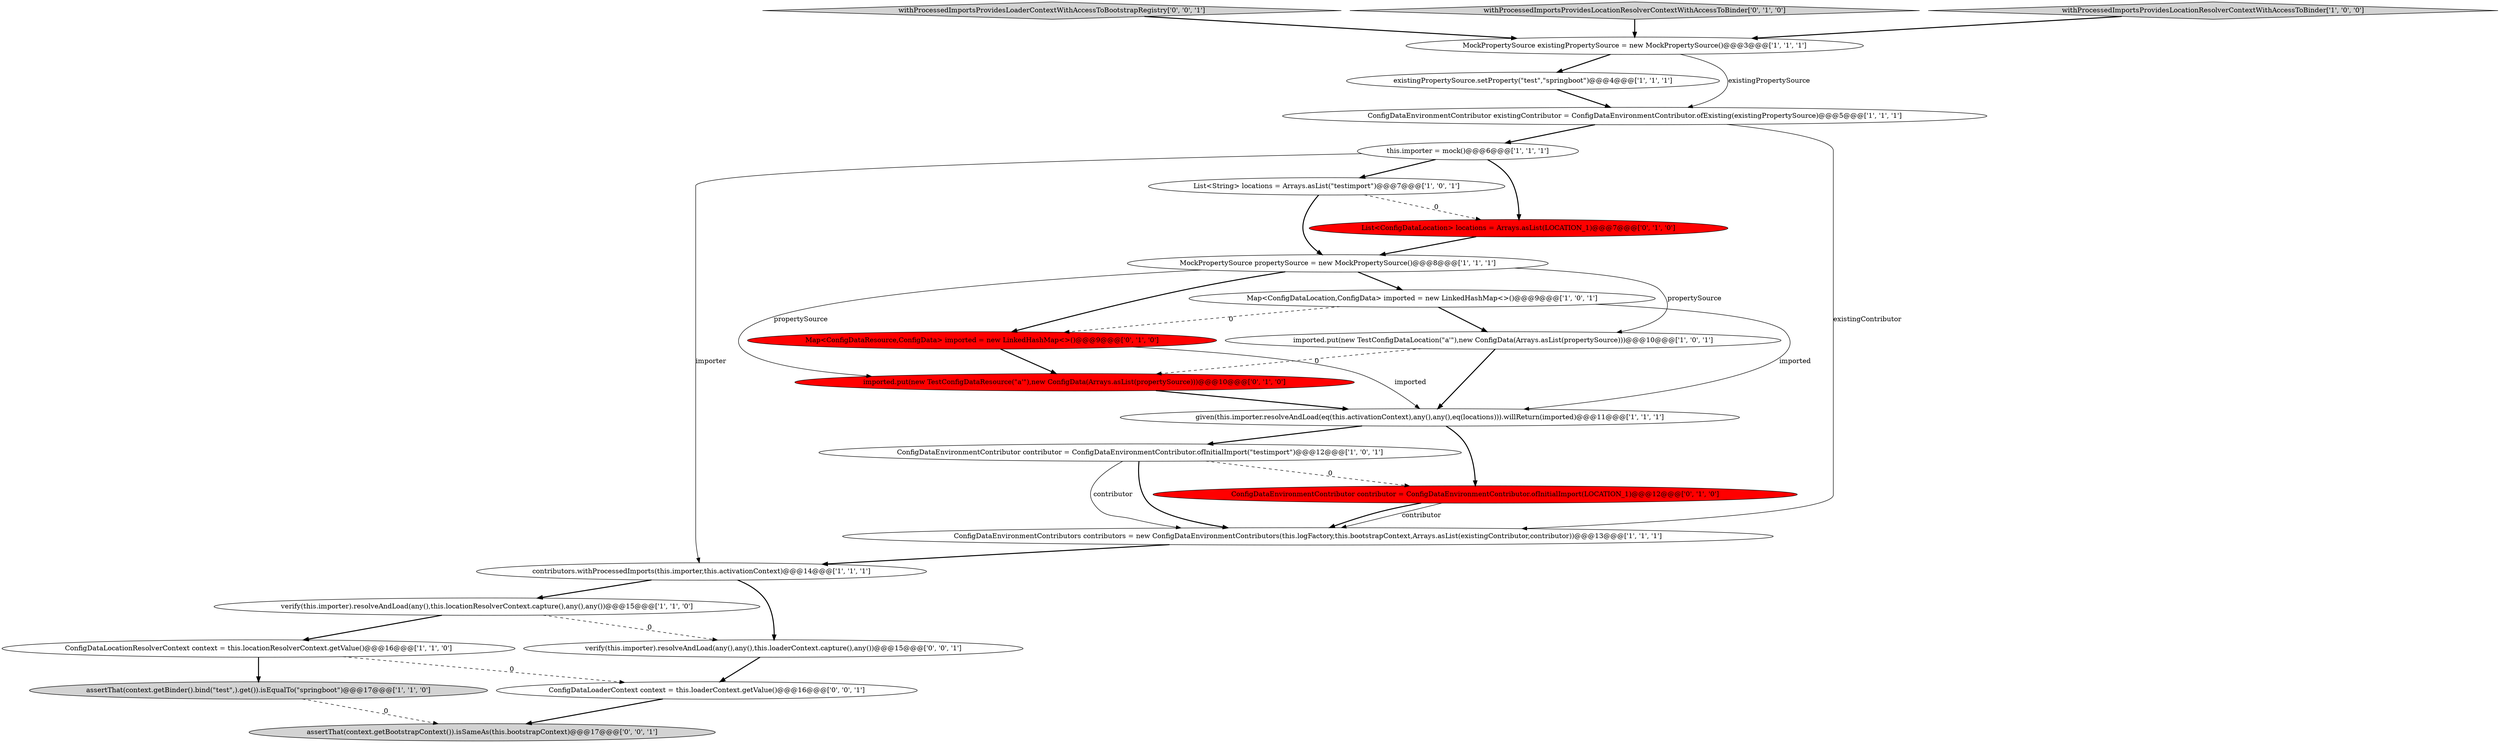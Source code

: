 digraph {
23 [style = filled, label = "withProcessedImportsProvidesLoaderContextWithAccessToBootstrapRegistry['0', '0', '1']", fillcolor = lightgray, shape = diamond image = "AAA0AAABBB3BBB"];
7 [style = filled, label = "contributors.withProcessedImports(this.importer,this.activationContext)@@@14@@@['1', '1', '1']", fillcolor = white, shape = ellipse image = "AAA0AAABBB1BBB"];
5 [style = filled, label = "existingPropertySource.setProperty(\"test\",\"springboot\")@@@4@@@['1', '1', '1']", fillcolor = white, shape = ellipse image = "AAA0AAABBB1BBB"];
4 [style = filled, label = "verify(this.importer).resolveAndLoad(any(),this.locationResolverContext.capture(),any(),any())@@@15@@@['1', '1', '0']", fillcolor = white, shape = ellipse image = "AAA0AAABBB1BBB"];
16 [style = filled, label = "imported.put(new TestConfigDataResource(\"a'\"),new ConfigData(Arrays.asList(propertySource)))@@@10@@@['0', '1', '0']", fillcolor = red, shape = ellipse image = "AAA1AAABBB2BBB"];
9 [style = filled, label = "ConfigDataEnvironmentContributors contributors = new ConfigDataEnvironmentContributors(this.logFactory,this.bootstrapContext,Arrays.asList(existingContributor,contributor))@@@13@@@['1', '1', '1']", fillcolor = white, shape = ellipse image = "AAA0AAABBB1BBB"];
3 [style = filled, label = "this.importer = mock()@@@6@@@['1', '1', '1']", fillcolor = white, shape = ellipse image = "AAA0AAABBB1BBB"];
17 [style = filled, label = "withProcessedImportsProvidesLocationResolverContextWithAccessToBinder['0', '1', '0']", fillcolor = lightgray, shape = diamond image = "AAA0AAABBB2BBB"];
24 [style = filled, label = "ConfigDataLoaderContext context = this.loaderContext.getValue()@@@16@@@['0', '0', '1']", fillcolor = white, shape = ellipse image = "AAA0AAABBB3BBB"];
13 [style = filled, label = "ConfigDataLocationResolverContext context = this.locationResolverContext.getValue()@@@16@@@['1', '1', '0']", fillcolor = white, shape = ellipse image = "AAA0AAABBB1BBB"];
10 [style = filled, label = "withProcessedImportsProvidesLocationResolverContextWithAccessToBinder['1', '0', '0']", fillcolor = lightgray, shape = diamond image = "AAA0AAABBB1BBB"];
1 [style = filled, label = "given(this.importer.resolveAndLoad(eq(this.activationContext),any(),any(),eq(locations))).willReturn(imported)@@@11@@@['1', '1', '1']", fillcolor = white, shape = ellipse image = "AAA0AAABBB1BBB"];
20 [style = filled, label = "Map<ConfigDataResource,ConfigData> imported = new LinkedHashMap<>()@@@9@@@['0', '1', '0']", fillcolor = red, shape = ellipse image = "AAA1AAABBB2BBB"];
14 [style = filled, label = "MockPropertySource existingPropertySource = new MockPropertySource()@@@3@@@['1', '1', '1']", fillcolor = white, shape = ellipse image = "AAA0AAABBB1BBB"];
18 [style = filled, label = "ConfigDataEnvironmentContributor contributor = ConfigDataEnvironmentContributor.ofInitialImport(LOCATION_1)@@@12@@@['0', '1', '0']", fillcolor = red, shape = ellipse image = "AAA1AAABBB2BBB"];
6 [style = filled, label = "Map<ConfigDataLocation,ConfigData> imported = new LinkedHashMap<>()@@@9@@@['1', '0', '1']", fillcolor = white, shape = ellipse image = "AAA0AAABBB1BBB"];
11 [style = filled, label = "List<String> locations = Arrays.asList(\"testimport\")@@@7@@@['1', '0', '1']", fillcolor = white, shape = ellipse image = "AAA0AAABBB1BBB"];
15 [style = filled, label = "ConfigDataEnvironmentContributor contributor = ConfigDataEnvironmentContributor.ofInitialImport(\"testimport\")@@@12@@@['1', '0', '1']", fillcolor = white, shape = ellipse image = "AAA0AAABBB1BBB"];
8 [style = filled, label = "MockPropertySource propertySource = new MockPropertySource()@@@8@@@['1', '1', '1']", fillcolor = white, shape = ellipse image = "AAA0AAABBB1BBB"];
21 [style = filled, label = "verify(this.importer).resolveAndLoad(any(),any(),this.loaderContext.capture(),any())@@@15@@@['0', '0', '1']", fillcolor = white, shape = ellipse image = "AAA0AAABBB3BBB"];
22 [style = filled, label = "assertThat(context.getBootstrapContext()).isSameAs(this.bootstrapContext)@@@17@@@['0', '0', '1']", fillcolor = lightgray, shape = ellipse image = "AAA0AAABBB3BBB"];
12 [style = filled, label = "ConfigDataEnvironmentContributor existingContributor = ConfigDataEnvironmentContributor.ofExisting(existingPropertySource)@@@5@@@['1', '1', '1']", fillcolor = white, shape = ellipse image = "AAA0AAABBB1BBB"];
2 [style = filled, label = "assertThat(context.getBinder().bind(\"test\",).get()).isEqualTo(\"springboot\")@@@17@@@['1', '1', '0']", fillcolor = lightgray, shape = ellipse image = "AAA0AAABBB1BBB"];
0 [style = filled, label = "imported.put(new TestConfigDataLocation(\"a'\"),new ConfigData(Arrays.asList(propertySource)))@@@10@@@['1', '0', '1']", fillcolor = white, shape = ellipse image = "AAA0AAABBB1BBB"];
19 [style = filled, label = "List<ConfigDataLocation> locations = Arrays.asList(LOCATION_1)@@@7@@@['0', '1', '0']", fillcolor = red, shape = ellipse image = "AAA1AAABBB2BBB"];
14->12 [style = solid, label="existingPropertySource"];
10->14 [style = bold, label=""];
6->20 [style = dashed, label="0"];
1->15 [style = bold, label=""];
4->13 [style = bold, label=""];
14->5 [style = bold, label=""];
0->16 [style = dashed, label="0"];
15->18 [style = dashed, label="0"];
3->11 [style = bold, label=""];
15->9 [style = solid, label="contributor"];
6->1 [style = solid, label="imported"];
1->18 [style = bold, label=""];
8->6 [style = bold, label=""];
6->0 [style = bold, label=""];
21->24 [style = bold, label=""];
7->4 [style = bold, label=""];
18->9 [style = solid, label="contributor"];
20->1 [style = solid, label="imported"];
9->7 [style = bold, label=""];
4->21 [style = dashed, label="0"];
24->22 [style = bold, label=""];
3->7 [style = solid, label="importer"];
19->8 [style = bold, label=""];
8->16 [style = solid, label="propertySource"];
23->14 [style = bold, label=""];
8->0 [style = solid, label="propertySource"];
13->24 [style = dashed, label="0"];
8->20 [style = bold, label=""];
20->16 [style = bold, label=""];
3->19 [style = bold, label=""];
5->12 [style = bold, label=""];
16->1 [style = bold, label=""];
17->14 [style = bold, label=""];
15->9 [style = bold, label=""];
11->19 [style = dashed, label="0"];
0->1 [style = bold, label=""];
18->9 [style = bold, label=""];
7->21 [style = bold, label=""];
11->8 [style = bold, label=""];
12->9 [style = solid, label="existingContributor"];
12->3 [style = bold, label=""];
2->22 [style = dashed, label="0"];
13->2 [style = bold, label=""];
}
